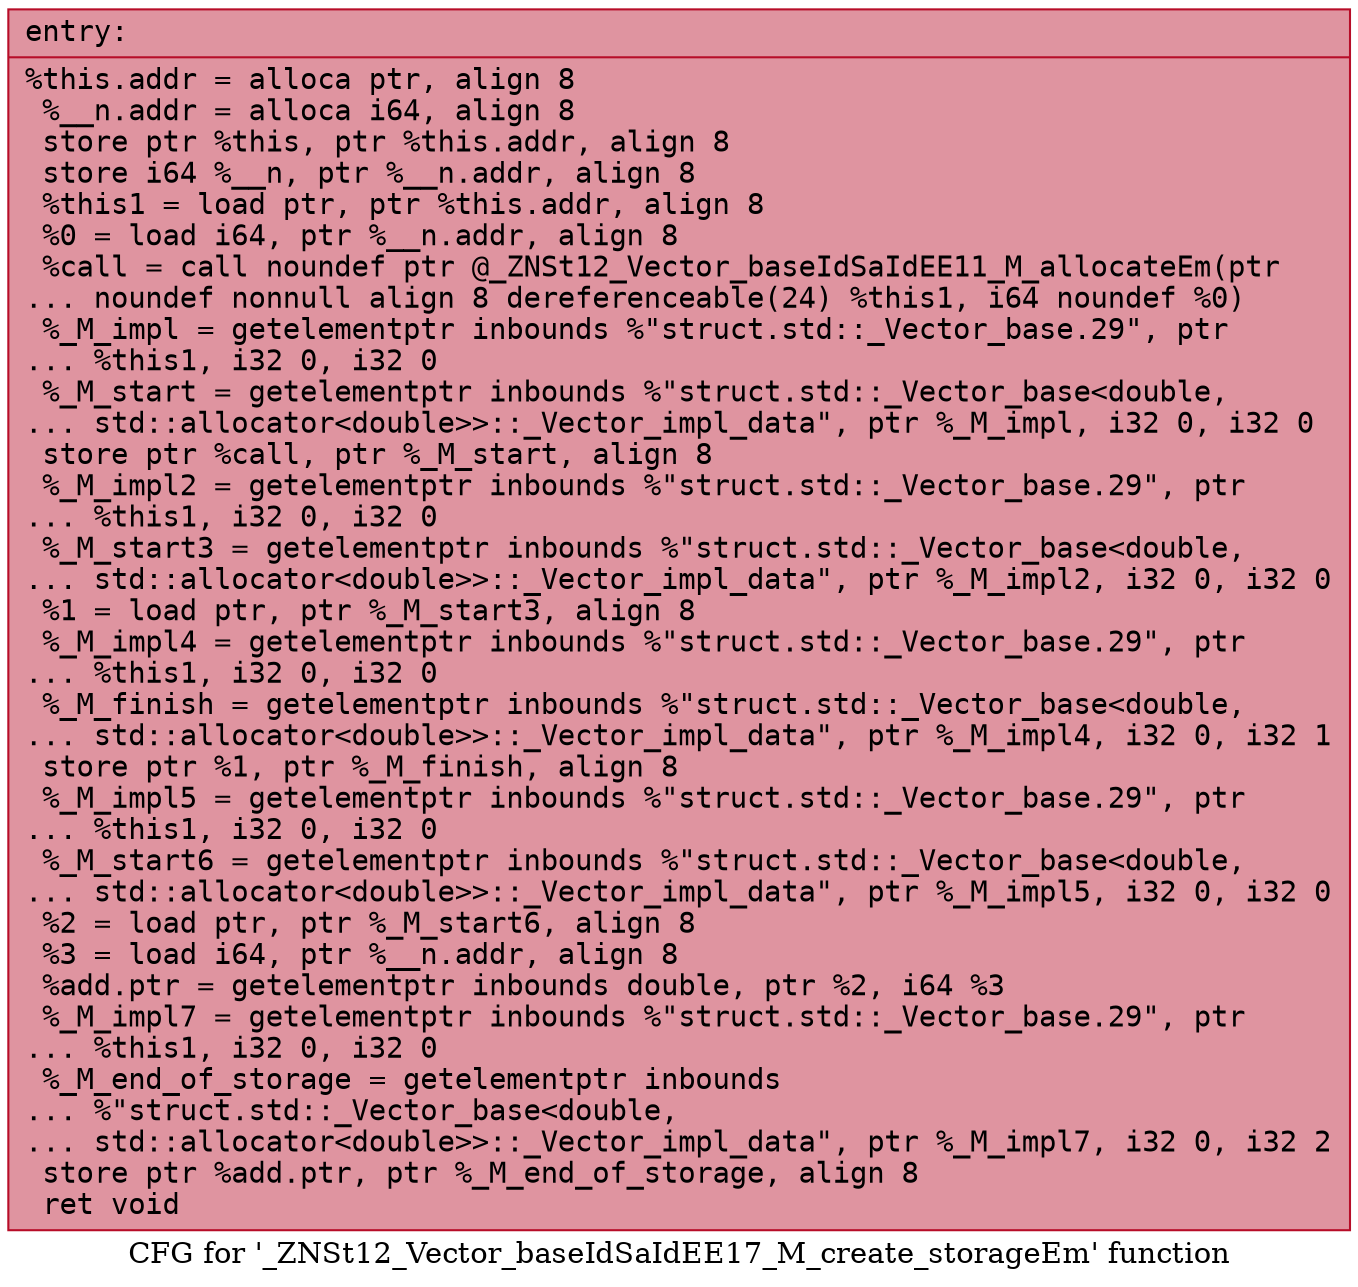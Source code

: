 digraph "CFG for '_ZNSt12_Vector_baseIdSaIdEE17_M_create_storageEm' function" {
	label="CFG for '_ZNSt12_Vector_baseIdSaIdEE17_M_create_storageEm' function";

	Node0x556c3c7c6a40 [shape=record,color="#b70d28ff", style=filled, fillcolor="#b70d2870" fontname="Courier",label="{entry:\l|  %this.addr = alloca ptr, align 8\l  %__n.addr = alloca i64, align 8\l  store ptr %this, ptr %this.addr, align 8\l  store i64 %__n, ptr %__n.addr, align 8\l  %this1 = load ptr, ptr %this.addr, align 8\l  %0 = load i64, ptr %__n.addr, align 8\l  %call = call noundef ptr @_ZNSt12_Vector_baseIdSaIdEE11_M_allocateEm(ptr\l... noundef nonnull align 8 dereferenceable(24) %this1, i64 noundef %0)\l  %_M_impl = getelementptr inbounds %\"struct.std::_Vector_base.29\", ptr\l... %this1, i32 0, i32 0\l  %_M_start = getelementptr inbounds %\"struct.std::_Vector_base\<double,\l... std::allocator\<double\>\>::_Vector_impl_data\", ptr %_M_impl, i32 0, i32 0\l  store ptr %call, ptr %_M_start, align 8\l  %_M_impl2 = getelementptr inbounds %\"struct.std::_Vector_base.29\", ptr\l... %this1, i32 0, i32 0\l  %_M_start3 = getelementptr inbounds %\"struct.std::_Vector_base\<double,\l... std::allocator\<double\>\>::_Vector_impl_data\", ptr %_M_impl2, i32 0, i32 0\l  %1 = load ptr, ptr %_M_start3, align 8\l  %_M_impl4 = getelementptr inbounds %\"struct.std::_Vector_base.29\", ptr\l... %this1, i32 0, i32 0\l  %_M_finish = getelementptr inbounds %\"struct.std::_Vector_base\<double,\l... std::allocator\<double\>\>::_Vector_impl_data\", ptr %_M_impl4, i32 0, i32 1\l  store ptr %1, ptr %_M_finish, align 8\l  %_M_impl5 = getelementptr inbounds %\"struct.std::_Vector_base.29\", ptr\l... %this1, i32 0, i32 0\l  %_M_start6 = getelementptr inbounds %\"struct.std::_Vector_base\<double,\l... std::allocator\<double\>\>::_Vector_impl_data\", ptr %_M_impl5, i32 0, i32 0\l  %2 = load ptr, ptr %_M_start6, align 8\l  %3 = load i64, ptr %__n.addr, align 8\l  %add.ptr = getelementptr inbounds double, ptr %2, i64 %3\l  %_M_impl7 = getelementptr inbounds %\"struct.std::_Vector_base.29\", ptr\l... %this1, i32 0, i32 0\l  %_M_end_of_storage = getelementptr inbounds\l... %\"struct.std::_Vector_base\<double,\l... std::allocator\<double\>\>::_Vector_impl_data\", ptr %_M_impl7, i32 0, i32 2\l  store ptr %add.ptr, ptr %_M_end_of_storage, align 8\l  ret void\l}"];
}
